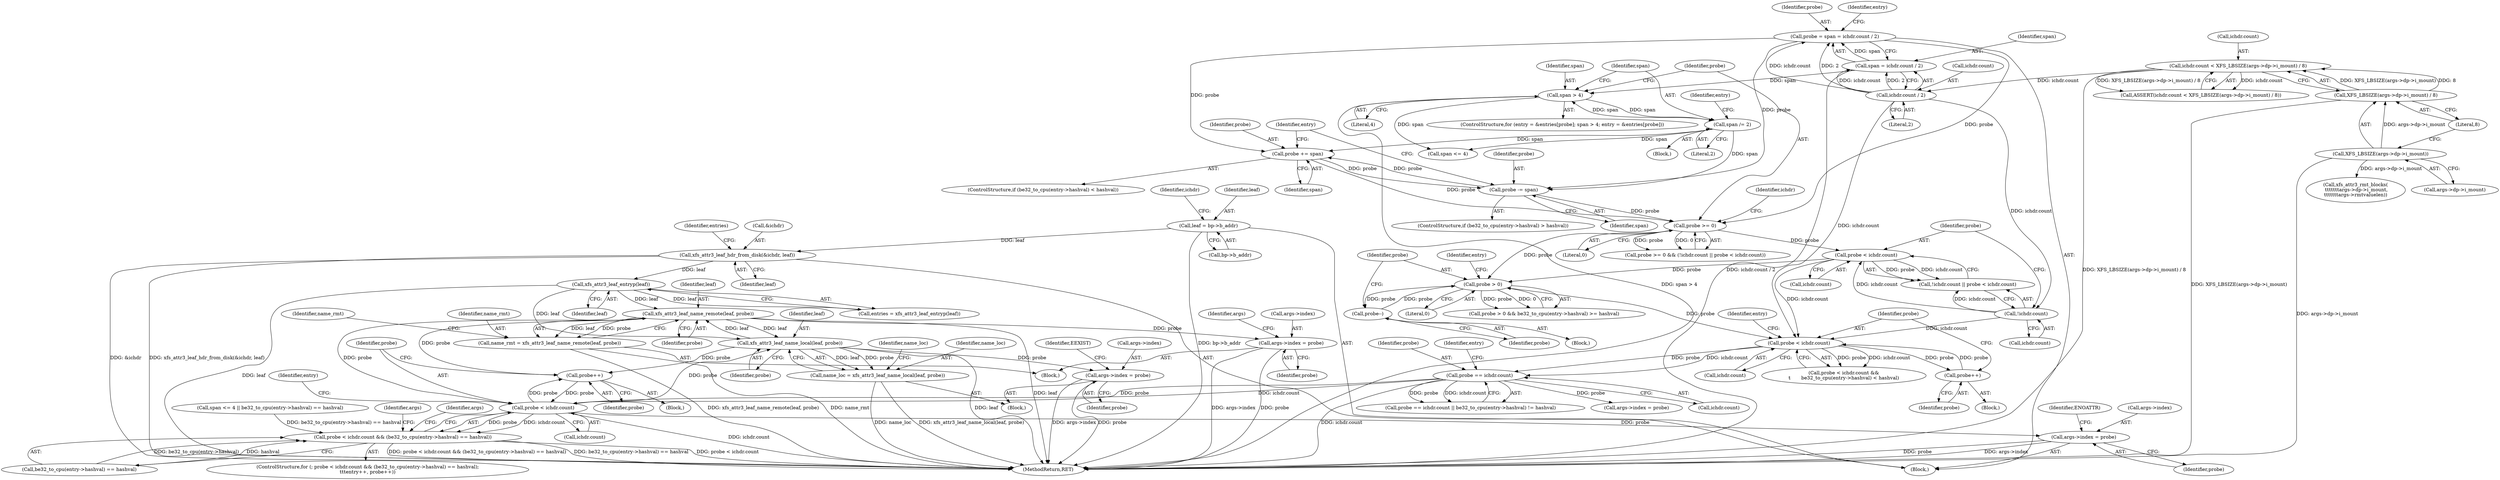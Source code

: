 digraph "0_linux_8275cdd0e7ac550dcce2b3ef6d2fb3b808c1ae59_6@pointer" {
"1000375" [label="(Call,xfs_attr3_leaf_name_remote(leaf, probe))"];
"1000131" [label="(Call,xfs_attr3_leaf_entryp(leaf))"];
"1000125" [label="(Call,xfs_attr3_leaf_hdr_from_disk(&ichdr, leaf))"];
"1000120" [label="(Call,leaf = bp->b_addr)"];
"1000327" [label="(Call,xfs_attr3_leaf_name_local(leaf, probe))"];
"1000375" [label="(Call,xfs_attr3_leaf_name_remote(leaf, probe))"];
"1000287" [label="(Call,probe < ichdr.count)"];
"1000265" [label="(Call,probe == ichdr.count)"];
"1000247" [label="(Call,probe < ichdr.count)"];
"1000261" [label="(Call,probe++)"];
"1000231" [label="(Call,probe > 0)"];
"1000213" [label="(Call,probe < ichdr.count)"];
"1000205" [label="(Call,probe >= 0)"];
"1000187" [label="(Call,probe += span)"];
"1000177" [label="(Call,span /= 2)"];
"1000167" [label="(Call,span > 4)"];
"1000153" [label="(Call,span = ichdr.count / 2)"];
"1000155" [label="(Call,ichdr.count / 2)"];
"1000134" [label="(Call,ichdr.count < XFS_LBSIZE(args->dp->i_mount) / 8)"];
"1000138" [label="(Call,XFS_LBSIZE(args->dp->i_mount) / 8)"];
"1000139" [label="(Call,XFS_LBSIZE(args->dp->i_mount))"];
"1000151" [label="(Call,probe = span = ichdr.count / 2)"];
"1000198" [label="(Call,probe -= span)"];
"1000209" [label="(Call,!ichdr.count)"];
"1000243" [label="(Call,probe--)"];
"1000301" [label="(Call,probe++)"];
"1000286" [label="(Call,probe < ichdr.count && (be32_to_cpu(entry->hashval) == hashval))"];
"1000325" [label="(Call,name_loc = xfs_attr3_leaf_name_local(leaf, probe))"];
"1000363" [label="(Call,args->index = probe)"];
"1000373" [label="(Call,name_rmt = xfs_attr3_leaf_name_remote(leaf, probe))"];
"1000411" [label="(Call,args->index = probe)"];
"1000448" [label="(Call,args->index = probe)"];
"1000177" [label="(Call,span /= 2)"];
"1000243" [label="(Call,probe--)"];
"1000231" [label="(Call,probe > 0)"];
"1000200" [label="(Identifier,span)"];
"1000452" [label="(Identifier,probe)"];
"1000152" [label="(Identifier,probe)"];
"1000266" [label="(Identifier,probe)"];
"1000207" [label="(Literal,0)"];
"1000108" [label="(Block,)"];
"1000249" [label="(Call,ichdr.count)"];
"1000262" [label="(Identifier,probe)"];
"1000133" [label="(Call,ASSERT(ichdr.count < XFS_LBSIZE(args->dp->i_mount) / 8))"];
"1000210" [label="(Call,ichdr.count)"];
"1000171" [label="(Identifier,entry)"];
"1000178" [label="(Identifier,span)"];
"1000199" [label="(Identifier,probe)"];
"1000246" [label="(Call,probe < ichdr.count &&\n\t       be32_to_cpu(entry->hashval) < hashval)"];
"1000129" [label="(Call,entries = xfs_attr3_leaf_entryp(leaf))"];
"1000289" [label="(Call,ichdr.count)"];
"1000188" [label="(Identifier,probe)"];
"1000455" [label="(Identifier,ENOATTR)"];
"1000370" [label="(Identifier,EEXIST)"];
"1000134" [label="(Call,ichdr.count < XFS_LBSIZE(args->dp->i_mount) / 8)"];
"1000132" [label="(Identifier,leaf)"];
"1000127" [label="(Identifier,ichdr)"];
"1000333" [label="(Identifier,name_loc)"];
"1000120" [label="(Call,leaf = bp->b_addr)"];
"1000381" [label="(Identifier,name_rmt)"];
"1000292" [label="(Call,be32_to_cpu(entry->hashval) == hashval)"];
"1000377" [label="(Identifier,probe)"];
"1000328" [label="(Identifier,leaf)"];
"1000219" [label="(Call,span <= 4 || be32_to_cpu(entry->hashval) == hashval)"];
"1000176" [label="(Block,)"];
"1000230" [label="(Call,probe > 0 && be32_to_cpu(entry->hashval) >= hashval)"];
"1000450" [label="(Identifier,args)"];
"1000179" [label="(Literal,2)"];
"1000329" [label="(Identifier,probe)"];
"1000180" [label="(ControlStructure,if (be32_to_cpu(entry->hashval) < hashval))"];
"1000125" [label="(Call,xfs_attr3_leaf_hdr_from_disk(&ichdr, leaf))"];
"1000325" [label="(Call,name_loc = xfs_attr3_leaf_name_local(leaf, probe))"];
"1000128" [label="(Identifier,leaf)"];
"1000205" [label="(Call,probe >= 0)"];
"1000287" [label="(Call,probe < ichdr.count)"];
"1000244" [label="(Identifier,probe)"];
"1000131" [label="(Call,xfs_attr3_leaf_entryp(leaf))"];
"1000264" [label="(Call,probe == ichdr.count || be32_to_cpu(entry->hashval) != hashval)"];
"1000261" [label="(Call,probe++)"];
"1000138" [label="(Call,XFS_LBSIZE(args->dp->i_mount) / 8)"];
"1000162" [label="(Identifier,entry)"];
"1000302" [label="(Identifier,probe)"];
"1000308" [label="(Identifier,args)"];
"1000130" [label="(Identifier,entries)"];
"1000285" [label="(ControlStructure,for (; probe < ichdr.count && (be32_to_cpu(entry->hashval) == hashval);\n\t\t\tentry++, probe++))"];
"1000247" [label="(Call,probe < ichdr.count)"];
"1000184" [label="(Identifier,entry)"];
"1000367" [label="(Identifier,probe)"];
"1000277" [label="(Call,args->index = probe)"];
"1000376" [label="(Identifier,leaf)"];
"1000191" [label="(ControlStructure,if (be32_to_cpu(entry->hashval) > hashval))"];
"1000301" [label="(Call,probe++)"];
"1000140" [label="(Call,args->dp->i_mount)"];
"1000273" [label="(Identifier,entry)"];
"1000288" [label="(Identifier,probe)"];
"1000122" [label="(Call,bp->b_addr)"];
"1000139" [label="(Call,XFS_LBSIZE(args->dp->i_mount))"];
"1000232" [label="(Identifier,probe)"];
"1000126" [label="(Call,&ichdr)"];
"1000324" [label="(Block,)"];
"1000375" [label="(Call,xfs_attr3_leaf_name_remote(leaf, probe))"];
"1000233" [label="(Literal,0)"];
"1000363" [label="(Call,args->index = probe)"];
"1000456" [label="(MethodReturn,RET)"];
"1000213" [label="(Call,probe < ichdr.count)"];
"1000198" [label="(Call,probe -= span)"];
"1000208" [label="(Call,!ichdr.count || probe < ichdr.count)"];
"1000154" [label="(Identifier,span)"];
"1000364" [label="(Call,args->index)"];
"1000418" [label="(Identifier,args)"];
"1000215" [label="(Call,ichdr.count)"];
"1000411" [label="(Call,args->index = probe)"];
"1000326" [label="(Identifier,name_loc)"];
"1000267" [label="(Call,ichdr.count)"];
"1000167" [label="(Call,span > 4)"];
"1000121" [label="(Identifier,leaf)"];
"1000153" [label="(Call,span = ichdr.count / 2)"];
"1000295" [label="(Identifier,entry)"];
"1000412" [label="(Call,args->index)"];
"1000265" [label="(Call,probe == ichdr.count)"];
"1000155" [label="(Call,ichdr.count / 2)"];
"1000204" [label="(Call,probe >= 0 && (!ichdr.count || probe < ichdr.count))"];
"1000220" [label="(Call,span <= 4)"];
"1000135" [label="(Call,ichdr.count)"];
"1000189" [label="(Identifier,span)"];
"1000168" [label="(Identifier,span)"];
"1000298" [label="(Block,)"];
"1000258" [label="(Block,)"];
"1000373" [label="(Call,name_rmt = xfs_attr3_leaf_name_remote(leaf, probe))"];
"1000237" [label="(Identifier,entry)"];
"1000169" [label="(Literal,4)"];
"1000436" [label="(Call,xfs_attr3_rmt_blocks(\n \t\t\t\t\t\t\targs->dp->i_mount,\n\t\t\t\t\t\t\targs->rmtvaluelen))"];
"1000415" [label="(Identifier,probe)"];
"1000214" [label="(Identifier,probe)"];
"1000448" [label="(Call,args->index = probe)"];
"1000327" [label="(Call,xfs_attr3_leaf_name_local(leaf, probe))"];
"1000206" [label="(Identifier,probe)"];
"1000160" [label="(ControlStructure,for (entry = &entries[probe]; span > 4; entry = &entries[probe]))"];
"1000187" [label="(Call,probe += span)"];
"1000248" [label="(Identifier,probe)"];
"1000286" [label="(Call,probe < ichdr.count && (be32_to_cpu(entry->hashval) == hashval))"];
"1000209" [label="(Call,!ichdr.count)"];
"1000151" [label="(Call,probe = span = ichdr.count / 2)"];
"1000372" [label="(Block,)"];
"1000374" [label="(Identifier,name_rmt)"];
"1000240" [label="(Block,)"];
"1000449" [label="(Call,args->index)"];
"1000156" [label="(Call,ichdr.count)"];
"1000255" [label="(Identifier,entry)"];
"1000159" [label="(Literal,2)"];
"1000211" [label="(Identifier,ichdr)"];
"1000145" [label="(Literal,8)"];
"1000375" -> "1000373"  [label="AST: "];
"1000375" -> "1000377"  [label="CFG: "];
"1000376" -> "1000375"  [label="AST: "];
"1000377" -> "1000375"  [label="AST: "];
"1000373" -> "1000375"  [label="CFG: "];
"1000375" -> "1000456"  [label="DDG: leaf"];
"1000375" -> "1000301"  [label="DDG: probe"];
"1000375" -> "1000327"  [label="DDG: leaf"];
"1000375" -> "1000373"  [label="DDG: leaf"];
"1000375" -> "1000373"  [label="DDG: probe"];
"1000131" -> "1000375"  [label="DDG: leaf"];
"1000327" -> "1000375"  [label="DDG: leaf"];
"1000287" -> "1000375"  [label="DDG: probe"];
"1000375" -> "1000411"  [label="DDG: probe"];
"1000131" -> "1000129"  [label="AST: "];
"1000131" -> "1000132"  [label="CFG: "];
"1000132" -> "1000131"  [label="AST: "];
"1000129" -> "1000131"  [label="CFG: "];
"1000131" -> "1000456"  [label="DDG: leaf"];
"1000131" -> "1000129"  [label="DDG: leaf"];
"1000125" -> "1000131"  [label="DDG: leaf"];
"1000131" -> "1000327"  [label="DDG: leaf"];
"1000125" -> "1000108"  [label="AST: "];
"1000125" -> "1000128"  [label="CFG: "];
"1000126" -> "1000125"  [label="AST: "];
"1000128" -> "1000125"  [label="AST: "];
"1000130" -> "1000125"  [label="CFG: "];
"1000125" -> "1000456"  [label="DDG: &ichdr"];
"1000125" -> "1000456"  [label="DDG: xfs_attr3_leaf_hdr_from_disk(&ichdr, leaf)"];
"1000120" -> "1000125"  [label="DDG: leaf"];
"1000120" -> "1000108"  [label="AST: "];
"1000120" -> "1000122"  [label="CFG: "];
"1000121" -> "1000120"  [label="AST: "];
"1000122" -> "1000120"  [label="AST: "];
"1000127" -> "1000120"  [label="CFG: "];
"1000120" -> "1000456"  [label="DDG: bp->b_addr"];
"1000327" -> "1000325"  [label="AST: "];
"1000327" -> "1000329"  [label="CFG: "];
"1000328" -> "1000327"  [label="AST: "];
"1000329" -> "1000327"  [label="AST: "];
"1000325" -> "1000327"  [label="CFG: "];
"1000327" -> "1000456"  [label="DDG: leaf"];
"1000327" -> "1000301"  [label="DDG: probe"];
"1000327" -> "1000325"  [label="DDG: leaf"];
"1000327" -> "1000325"  [label="DDG: probe"];
"1000287" -> "1000327"  [label="DDG: probe"];
"1000327" -> "1000363"  [label="DDG: probe"];
"1000287" -> "1000286"  [label="AST: "];
"1000287" -> "1000289"  [label="CFG: "];
"1000288" -> "1000287"  [label="AST: "];
"1000289" -> "1000287"  [label="AST: "];
"1000295" -> "1000287"  [label="CFG: "];
"1000286" -> "1000287"  [label="CFG: "];
"1000287" -> "1000456"  [label="DDG: ichdr.count"];
"1000287" -> "1000286"  [label="DDG: probe"];
"1000287" -> "1000286"  [label="DDG: ichdr.count"];
"1000265" -> "1000287"  [label="DDG: probe"];
"1000265" -> "1000287"  [label="DDG: ichdr.count"];
"1000301" -> "1000287"  [label="DDG: probe"];
"1000287" -> "1000301"  [label="DDG: probe"];
"1000287" -> "1000448"  [label="DDG: probe"];
"1000265" -> "1000264"  [label="AST: "];
"1000265" -> "1000267"  [label="CFG: "];
"1000266" -> "1000265"  [label="AST: "];
"1000267" -> "1000265"  [label="AST: "];
"1000273" -> "1000265"  [label="CFG: "];
"1000264" -> "1000265"  [label="CFG: "];
"1000265" -> "1000456"  [label="DDG: ichdr.count"];
"1000265" -> "1000264"  [label="DDG: probe"];
"1000265" -> "1000264"  [label="DDG: ichdr.count"];
"1000247" -> "1000265"  [label="DDG: probe"];
"1000247" -> "1000265"  [label="DDG: ichdr.count"];
"1000265" -> "1000277"  [label="DDG: probe"];
"1000247" -> "1000246"  [label="AST: "];
"1000247" -> "1000249"  [label="CFG: "];
"1000248" -> "1000247"  [label="AST: "];
"1000249" -> "1000247"  [label="AST: "];
"1000255" -> "1000247"  [label="CFG: "];
"1000246" -> "1000247"  [label="CFG: "];
"1000247" -> "1000246"  [label="DDG: probe"];
"1000247" -> "1000246"  [label="DDG: ichdr.count"];
"1000261" -> "1000247"  [label="DDG: probe"];
"1000231" -> "1000247"  [label="DDG: probe"];
"1000209" -> "1000247"  [label="DDG: ichdr.count"];
"1000213" -> "1000247"  [label="DDG: ichdr.count"];
"1000155" -> "1000247"  [label="DDG: ichdr.count"];
"1000247" -> "1000261"  [label="DDG: probe"];
"1000261" -> "1000258"  [label="AST: "];
"1000261" -> "1000262"  [label="CFG: "];
"1000262" -> "1000261"  [label="AST: "];
"1000248" -> "1000261"  [label="CFG: "];
"1000231" -> "1000230"  [label="AST: "];
"1000231" -> "1000233"  [label="CFG: "];
"1000232" -> "1000231"  [label="AST: "];
"1000233" -> "1000231"  [label="AST: "];
"1000237" -> "1000231"  [label="CFG: "];
"1000230" -> "1000231"  [label="CFG: "];
"1000231" -> "1000230"  [label="DDG: probe"];
"1000231" -> "1000230"  [label="DDG: 0"];
"1000213" -> "1000231"  [label="DDG: probe"];
"1000205" -> "1000231"  [label="DDG: probe"];
"1000243" -> "1000231"  [label="DDG: probe"];
"1000231" -> "1000243"  [label="DDG: probe"];
"1000213" -> "1000208"  [label="AST: "];
"1000213" -> "1000215"  [label="CFG: "];
"1000214" -> "1000213"  [label="AST: "];
"1000215" -> "1000213"  [label="AST: "];
"1000208" -> "1000213"  [label="CFG: "];
"1000213" -> "1000208"  [label="DDG: probe"];
"1000213" -> "1000208"  [label="DDG: ichdr.count"];
"1000205" -> "1000213"  [label="DDG: probe"];
"1000209" -> "1000213"  [label="DDG: ichdr.count"];
"1000205" -> "1000204"  [label="AST: "];
"1000205" -> "1000207"  [label="CFG: "];
"1000206" -> "1000205"  [label="AST: "];
"1000207" -> "1000205"  [label="AST: "];
"1000211" -> "1000205"  [label="CFG: "];
"1000204" -> "1000205"  [label="CFG: "];
"1000205" -> "1000204"  [label="DDG: probe"];
"1000205" -> "1000204"  [label="DDG: 0"];
"1000187" -> "1000205"  [label="DDG: probe"];
"1000151" -> "1000205"  [label="DDG: probe"];
"1000198" -> "1000205"  [label="DDG: probe"];
"1000187" -> "1000180"  [label="AST: "];
"1000187" -> "1000189"  [label="CFG: "];
"1000188" -> "1000187"  [label="AST: "];
"1000189" -> "1000187"  [label="AST: "];
"1000171" -> "1000187"  [label="CFG: "];
"1000177" -> "1000187"  [label="DDG: span"];
"1000151" -> "1000187"  [label="DDG: probe"];
"1000198" -> "1000187"  [label="DDG: probe"];
"1000187" -> "1000198"  [label="DDG: probe"];
"1000177" -> "1000176"  [label="AST: "];
"1000177" -> "1000179"  [label="CFG: "];
"1000178" -> "1000177"  [label="AST: "];
"1000179" -> "1000177"  [label="AST: "];
"1000184" -> "1000177"  [label="CFG: "];
"1000177" -> "1000167"  [label="DDG: span"];
"1000167" -> "1000177"  [label="DDG: span"];
"1000177" -> "1000198"  [label="DDG: span"];
"1000177" -> "1000220"  [label="DDG: span"];
"1000167" -> "1000160"  [label="AST: "];
"1000167" -> "1000169"  [label="CFG: "];
"1000168" -> "1000167"  [label="AST: "];
"1000169" -> "1000167"  [label="AST: "];
"1000178" -> "1000167"  [label="CFG: "];
"1000206" -> "1000167"  [label="CFG: "];
"1000167" -> "1000456"  [label="DDG: span > 4"];
"1000153" -> "1000167"  [label="DDG: span"];
"1000167" -> "1000220"  [label="DDG: span"];
"1000153" -> "1000151"  [label="AST: "];
"1000153" -> "1000155"  [label="CFG: "];
"1000154" -> "1000153"  [label="AST: "];
"1000155" -> "1000153"  [label="AST: "];
"1000151" -> "1000153"  [label="CFG: "];
"1000153" -> "1000456"  [label="DDG: ichdr.count / 2"];
"1000153" -> "1000151"  [label="DDG: span"];
"1000155" -> "1000153"  [label="DDG: ichdr.count"];
"1000155" -> "1000153"  [label="DDG: 2"];
"1000155" -> "1000159"  [label="CFG: "];
"1000156" -> "1000155"  [label="AST: "];
"1000159" -> "1000155"  [label="AST: "];
"1000155" -> "1000151"  [label="DDG: ichdr.count"];
"1000155" -> "1000151"  [label="DDG: 2"];
"1000134" -> "1000155"  [label="DDG: ichdr.count"];
"1000155" -> "1000209"  [label="DDG: ichdr.count"];
"1000134" -> "1000133"  [label="AST: "];
"1000134" -> "1000138"  [label="CFG: "];
"1000135" -> "1000134"  [label="AST: "];
"1000138" -> "1000134"  [label="AST: "];
"1000133" -> "1000134"  [label="CFG: "];
"1000134" -> "1000456"  [label="DDG: XFS_LBSIZE(args->dp->i_mount) / 8"];
"1000134" -> "1000133"  [label="DDG: ichdr.count"];
"1000134" -> "1000133"  [label="DDG: XFS_LBSIZE(args->dp->i_mount) / 8"];
"1000138" -> "1000134"  [label="DDG: XFS_LBSIZE(args->dp->i_mount)"];
"1000138" -> "1000134"  [label="DDG: 8"];
"1000138" -> "1000145"  [label="CFG: "];
"1000139" -> "1000138"  [label="AST: "];
"1000145" -> "1000138"  [label="AST: "];
"1000138" -> "1000456"  [label="DDG: XFS_LBSIZE(args->dp->i_mount)"];
"1000139" -> "1000138"  [label="DDG: args->dp->i_mount"];
"1000139" -> "1000140"  [label="CFG: "];
"1000140" -> "1000139"  [label="AST: "];
"1000145" -> "1000139"  [label="CFG: "];
"1000139" -> "1000456"  [label="DDG: args->dp->i_mount"];
"1000139" -> "1000436"  [label="DDG: args->dp->i_mount"];
"1000151" -> "1000108"  [label="AST: "];
"1000152" -> "1000151"  [label="AST: "];
"1000162" -> "1000151"  [label="CFG: "];
"1000151" -> "1000198"  [label="DDG: probe"];
"1000198" -> "1000191"  [label="AST: "];
"1000198" -> "1000200"  [label="CFG: "];
"1000199" -> "1000198"  [label="AST: "];
"1000200" -> "1000198"  [label="AST: "];
"1000171" -> "1000198"  [label="CFG: "];
"1000209" -> "1000208"  [label="AST: "];
"1000209" -> "1000210"  [label="CFG: "];
"1000210" -> "1000209"  [label="AST: "];
"1000214" -> "1000209"  [label="CFG: "];
"1000208" -> "1000209"  [label="CFG: "];
"1000209" -> "1000208"  [label="DDG: ichdr.count"];
"1000243" -> "1000240"  [label="AST: "];
"1000243" -> "1000244"  [label="CFG: "];
"1000244" -> "1000243"  [label="AST: "];
"1000232" -> "1000243"  [label="CFG: "];
"1000301" -> "1000298"  [label="AST: "];
"1000301" -> "1000302"  [label="CFG: "];
"1000302" -> "1000301"  [label="AST: "];
"1000288" -> "1000301"  [label="CFG: "];
"1000286" -> "1000285"  [label="AST: "];
"1000286" -> "1000292"  [label="CFG: "];
"1000292" -> "1000286"  [label="AST: "];
"1000308" -> "1000286"  [label="CFG: "];
"1000450" -> "1000286"  [label="CFG: "];
"1000286" -> "1000456"  [label="DDG: probe < ichdr.count && (be32_to_cpu(entry->hashval) == hashval)"];
"1000286" -> "1000456"  [label="DDG: be32_to_cpu(entry->hashval) == hashval"];
"1000286" -> "1000456"  [label="DDG: probe < ichdr.count"];
"1000219" -> "1000286"  [label="DDG: be32_to_cpu(entry->hashval) == hashval"];
"1000292" -> "1000286"  [label="DDG: be32_to_cpu(entry->hashval)"];
"1000292" -> "1000286"  [label="DDG: hashval"];
"1000325" -> "1000324"  [label="AST: "];
"1000326" -> "1000325"  [label="AST: "];
"1000333" -> "1000325"  [label="CFG: "];
"1000325" -> "1000456"  [label="DDG: name_loc"];
"1000325" -> "1000456"  [label="DDG: xfs_attr3_leaf_name_local(leaf, probe)"];
"1000363" -> "1000324"  [label="AST: "];
"1000363" -> "1000367"  [label="CFG: "];
"1000364" -> "1000363"  [label="AST: "];
"1000367" -> "1000363"  [label="AST: "];
"1000370" -> "1000363"  [label="CFG: "];
"1000363" -> "1000456"  [label="DDG: args->index"];
"1000363" -> "1000456"  [label="DDG: probe"];
"1000373" -> "1000372"  [label="AST: "];
"1000374" -> "1000373"  [label="AST: "];
"1000381" -> "1000373"  [label="CFG: "];
"1000373" -> "1000456"  [label="DDG: xfs_attr3_leaf_name_remote(leaf, probe)"];
"1000373" -> "1000456"  [label="DDG: name_rmt"];
"1000411" -> "1000372"  [label="AST: "];
"1000411" -> "1000415"  [label="CFG: "];
"1000412" -> "1000411"  [label="AST: "];
"1000415" -> "1000411"  [label="AST: "];
"1000418" -> "1000411"  [label="CFG: "];
"1000411" -> "1000456"  [label="DDG: args->index"];
"1000411" -> "1000456"  [label="DDG: probe"];
"1000448" -> "1000108"  [label="AST: "];
"1000448" -> "1000452"  [label="CFG: "];
"1000449" -> "1000448"  [label="AST: "];
"1000452" -> "1000448"  [label="AST: "];
"1000455" -> "1000448"  [label="CFG: "];
"1000448" -> "1000456"  [label="DDG: probe"];
"1000448" -> "1000456"  [label="DDG: args->index"];
}
